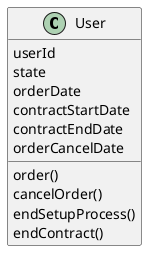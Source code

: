 @startuml
class User {
  userId
  state
  orderDate
  contractStartDate
  contractEndDate
  orderCancelDate

  order()
  cancelOrder()
  endSetupProcess()
  endContract()
}
@enduml
